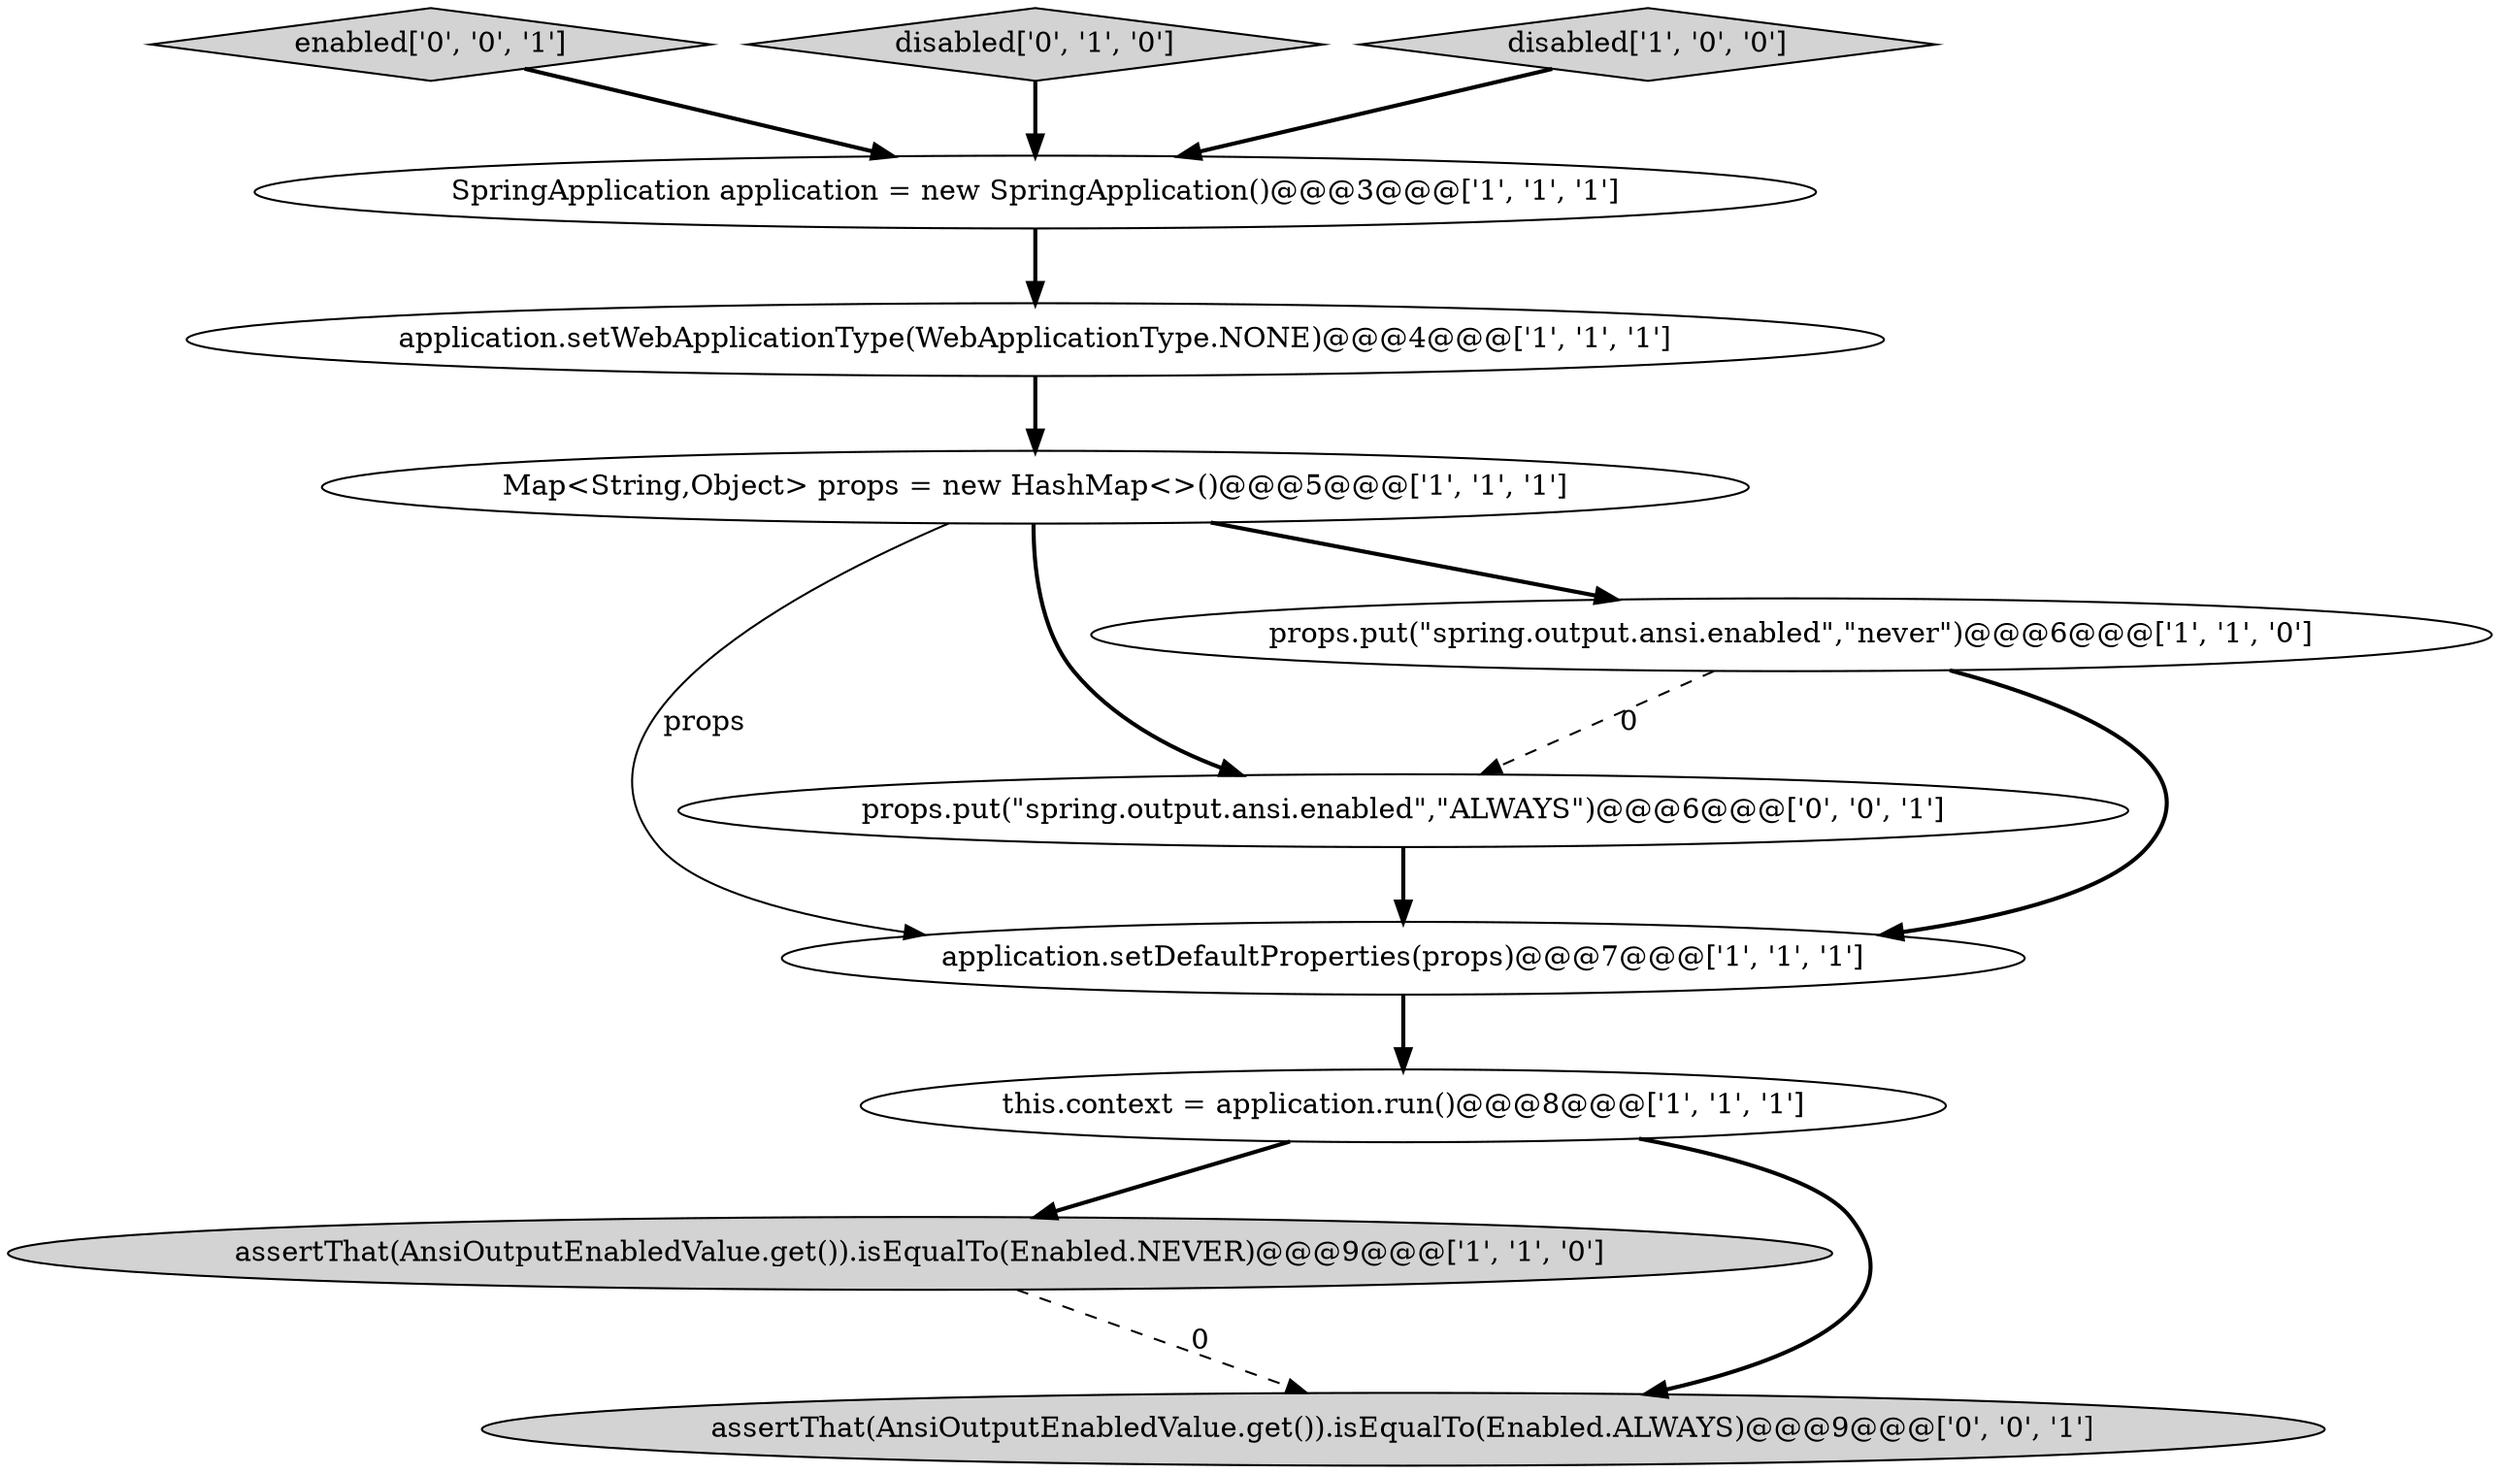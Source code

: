 digraph {
11 [style = filled, label = "enabled['0', '0', '1']", fillcolor = lightgray, shape = diamond image = "AAA0AAABBB3BBB"];
1 [style = filled, label = "assertThat(AnsiOutputEnabledValue.get()).isEqualTo(Enabled.NEVER)@@@9@@@['1', '1', '0']", fillcolor = lightgray, shape = ellipse image = "AAA0AAABBB1BBB"];
8 [style = filled, label = "disabled['0', '1', '0']", fillcolor = lightgray, shape = diamond image = "AAA0AAABBB2BBB"];
4 [style = filled, label = "this.context = application.run()@@@8@@@['1', '1', '1']", fillcolor = white, shape = ellipse image = "AAA0AAABBB1BBB"];
6 [style = filled, label = "application.setDefaultProperties(props)@@@7@@@['1', '1', '1']", fillcolor = white, shape = ellipse image = "AAA0AAABBB1BBB"];
7 [style = filled, label = "disabled['1', '0', '0']", fillcolor = lightgray, shape = diamond image = "AAA0AAABBB1BBB"];
5 [style = filled, label = "Map<String,Object> props = new HashMap<>()@@@5@@@['1', '1', '1']", fillcolor = white, shape = ellipse image = "AAA0AAABBB1BBB"];
10 [style = filled, label = "props.put(\"spring.output.ansi.enabled\",\"ALWAYS\")@@@6@@@['0', '0', '1']", fillcolor = white, shape = ellipse image = "AAA0AAABBB3BBB"];
0 [style = filled, label = "props.put(\"spring.output.ansi.enabled\",\"never\")@@@6@@@['1', '1', '0']", fillcolor = white, shape = ellipse image = "AAA0AAABBB1BBB"];
3 [style = filled, label = "application.setWebApplicationType(WebApplicationType.NONE)@@@4@@@['1', '1', '1']", fillcolor = white, shape = ellipse image = "AAA0AAABBB1BBB"];
2 [style = filled, label = "SpringApplication application = new SpringApplication()@@@3@@@['1', '1', '1']", fillcolor = white, shape = ellipse image = "AAA0AAABBB1BBB"];
9 [style = filled, label = "assertThat(AnsiOutputEnabledValue.get()).isEqualTo(Enabled.ALWAYS)@@@9@@@['0', '0', '1']", fillcolor = lightgray, shape = ellipse image = "AAA0AAABBB3BBB"];
0->6 [style = bold, label=""];
5->6 [style = solid, label="props"];
5->0 [style = bold, label=""];
8->2 [style = bold, label=""];
0->10 [style = dashed, label="0"];
6->4 [style = bold, label=""];
10->6 [style = bold, label=""];
4->9 [style = bold, label=""];
5->10 [style = bold, label=""];
3->5 [style = bold, label=""];
11->2 [style = bold, label=""];
4->1 [style = bold, label=""];
1->9 [style = dashed, label="0"];
2->3 [style = bold, label=""];
7->2 [style = bold, label=""];
}
